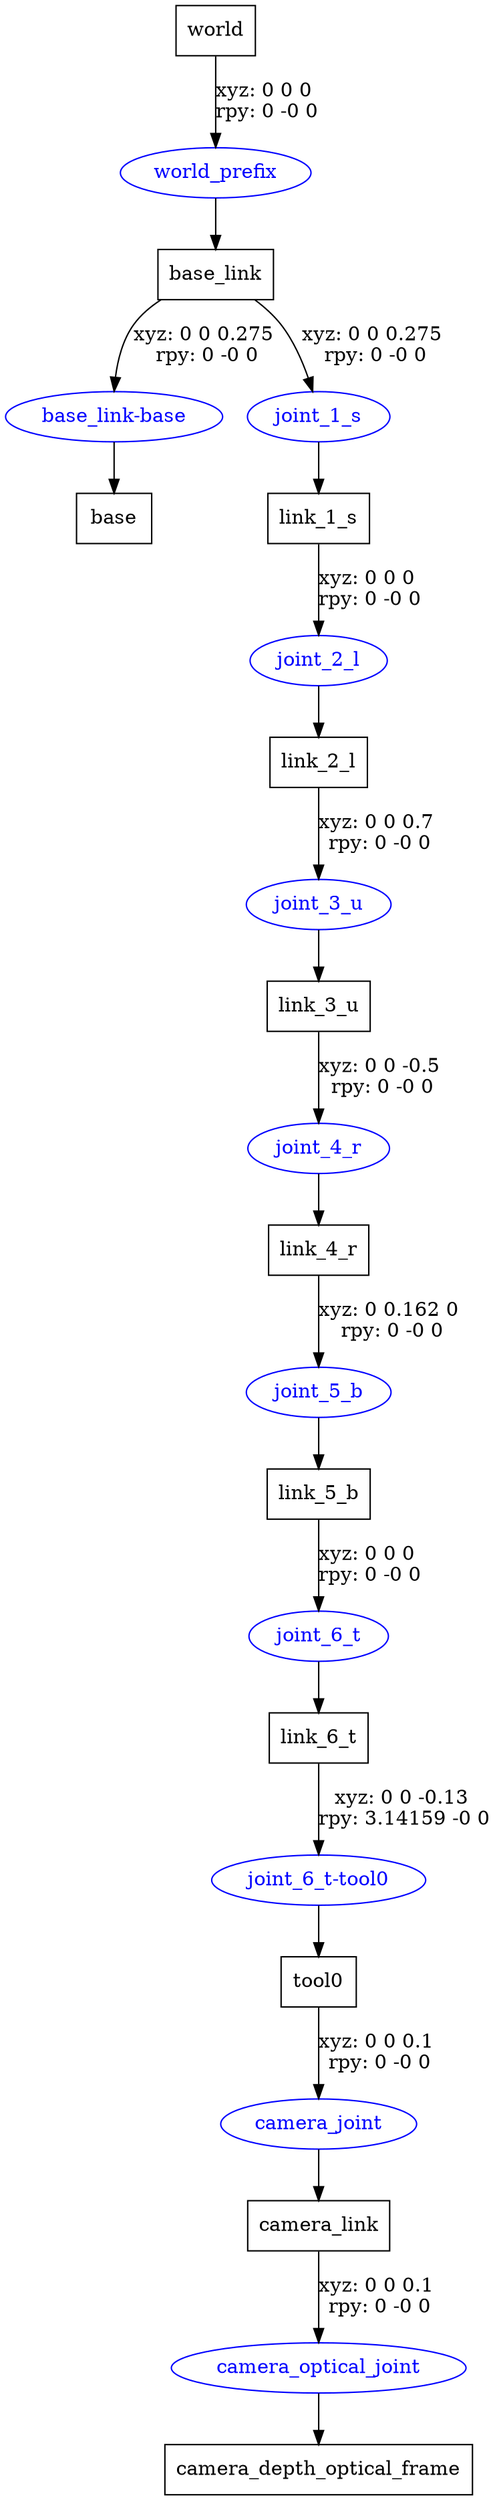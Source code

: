 digraph G {
node [shape=box];
"world" [label="world"];
"base_link" [label="base_link"];
"base" [label="base"];
"link_1_s" [label="link_1_s"];
"link_2_l" [label="link_2_l"];
"link_3_u" [label="link_3_u"];
"link_4_r" [label="link_4_r"];
"link_5_b" [label="link_5_b"];
"link_6_t" [label="link_6_t"];
"tool0" [label="tool0"];
"camera_link" [label="camera_link"];
"camera_depth_optical_frame" [label="camera_depth_optical_frame"];
node [shape=ellipse, color=blue, fontcolor=blue];
"world" -> "world_prefix" [label="xyz: 0 0 0 \nrpy: 0 -0 0"]
"world_prefix" -> "base_link"
"base_link" -> "base_link-base" [label="xyz: 0 0 0.275 \nrpy: 0 -0 0"]
"base_link-base" -> "base"
"base_link" -> "joint_1_s" [label="xyz: 0 0 0.275 \nrpy: 0 -0 0"]
"joint_1_s" -> "link_1_s"
"link_1_s" -> "joint_2_l" [label="xyz: 0 0 0 \nrpy: 0 -0 0"]
"joint_2_l" -> "link_2_l"
"link_2_l" -> "joint_3_u" [label="xyz: 0 0 0.7 \nrpy: 0 -0 0"]
"joint_3_u" -> "link_3_u"
"link_3_u" -> "joint_4_r" [label="xyz: 0 0 -0.5 \nrpy: 0 -0 0"]
"joint_4_r" -> "link_4_r"
"link_4_r" -> "joint_5_b" [label="xyz: 0 0.162 0 \nrpy: 0 -0 0"]
"joint_5_b" -> "link_5_b"
"link_5_b" -> "joint_6_t" [label="xyz: 0 0 0 \nrpy: 0 -0 0"]
"joint_6_t" -> "link_6_t"
"link_6_t" -> "joint_6_t-tool0" [label="xyz: 0 0 -0.13 \nrpy: 3.14159 -0 0"]
"joint_6_t-tool0" -> "tool0"
"tool0" -> "camera_joint" [label="xyz: 0 0 0.1 \nrpy: 0 -0 0"]
"camera_joint" -> "camera_link"
"camera_link" -> "camera_optical_joint" [label="xyz: 0 0 0.1 \nrpy: 0 -0 0"]
"camera_optical_joint" -> "camera_depth_optical_frame"
}

